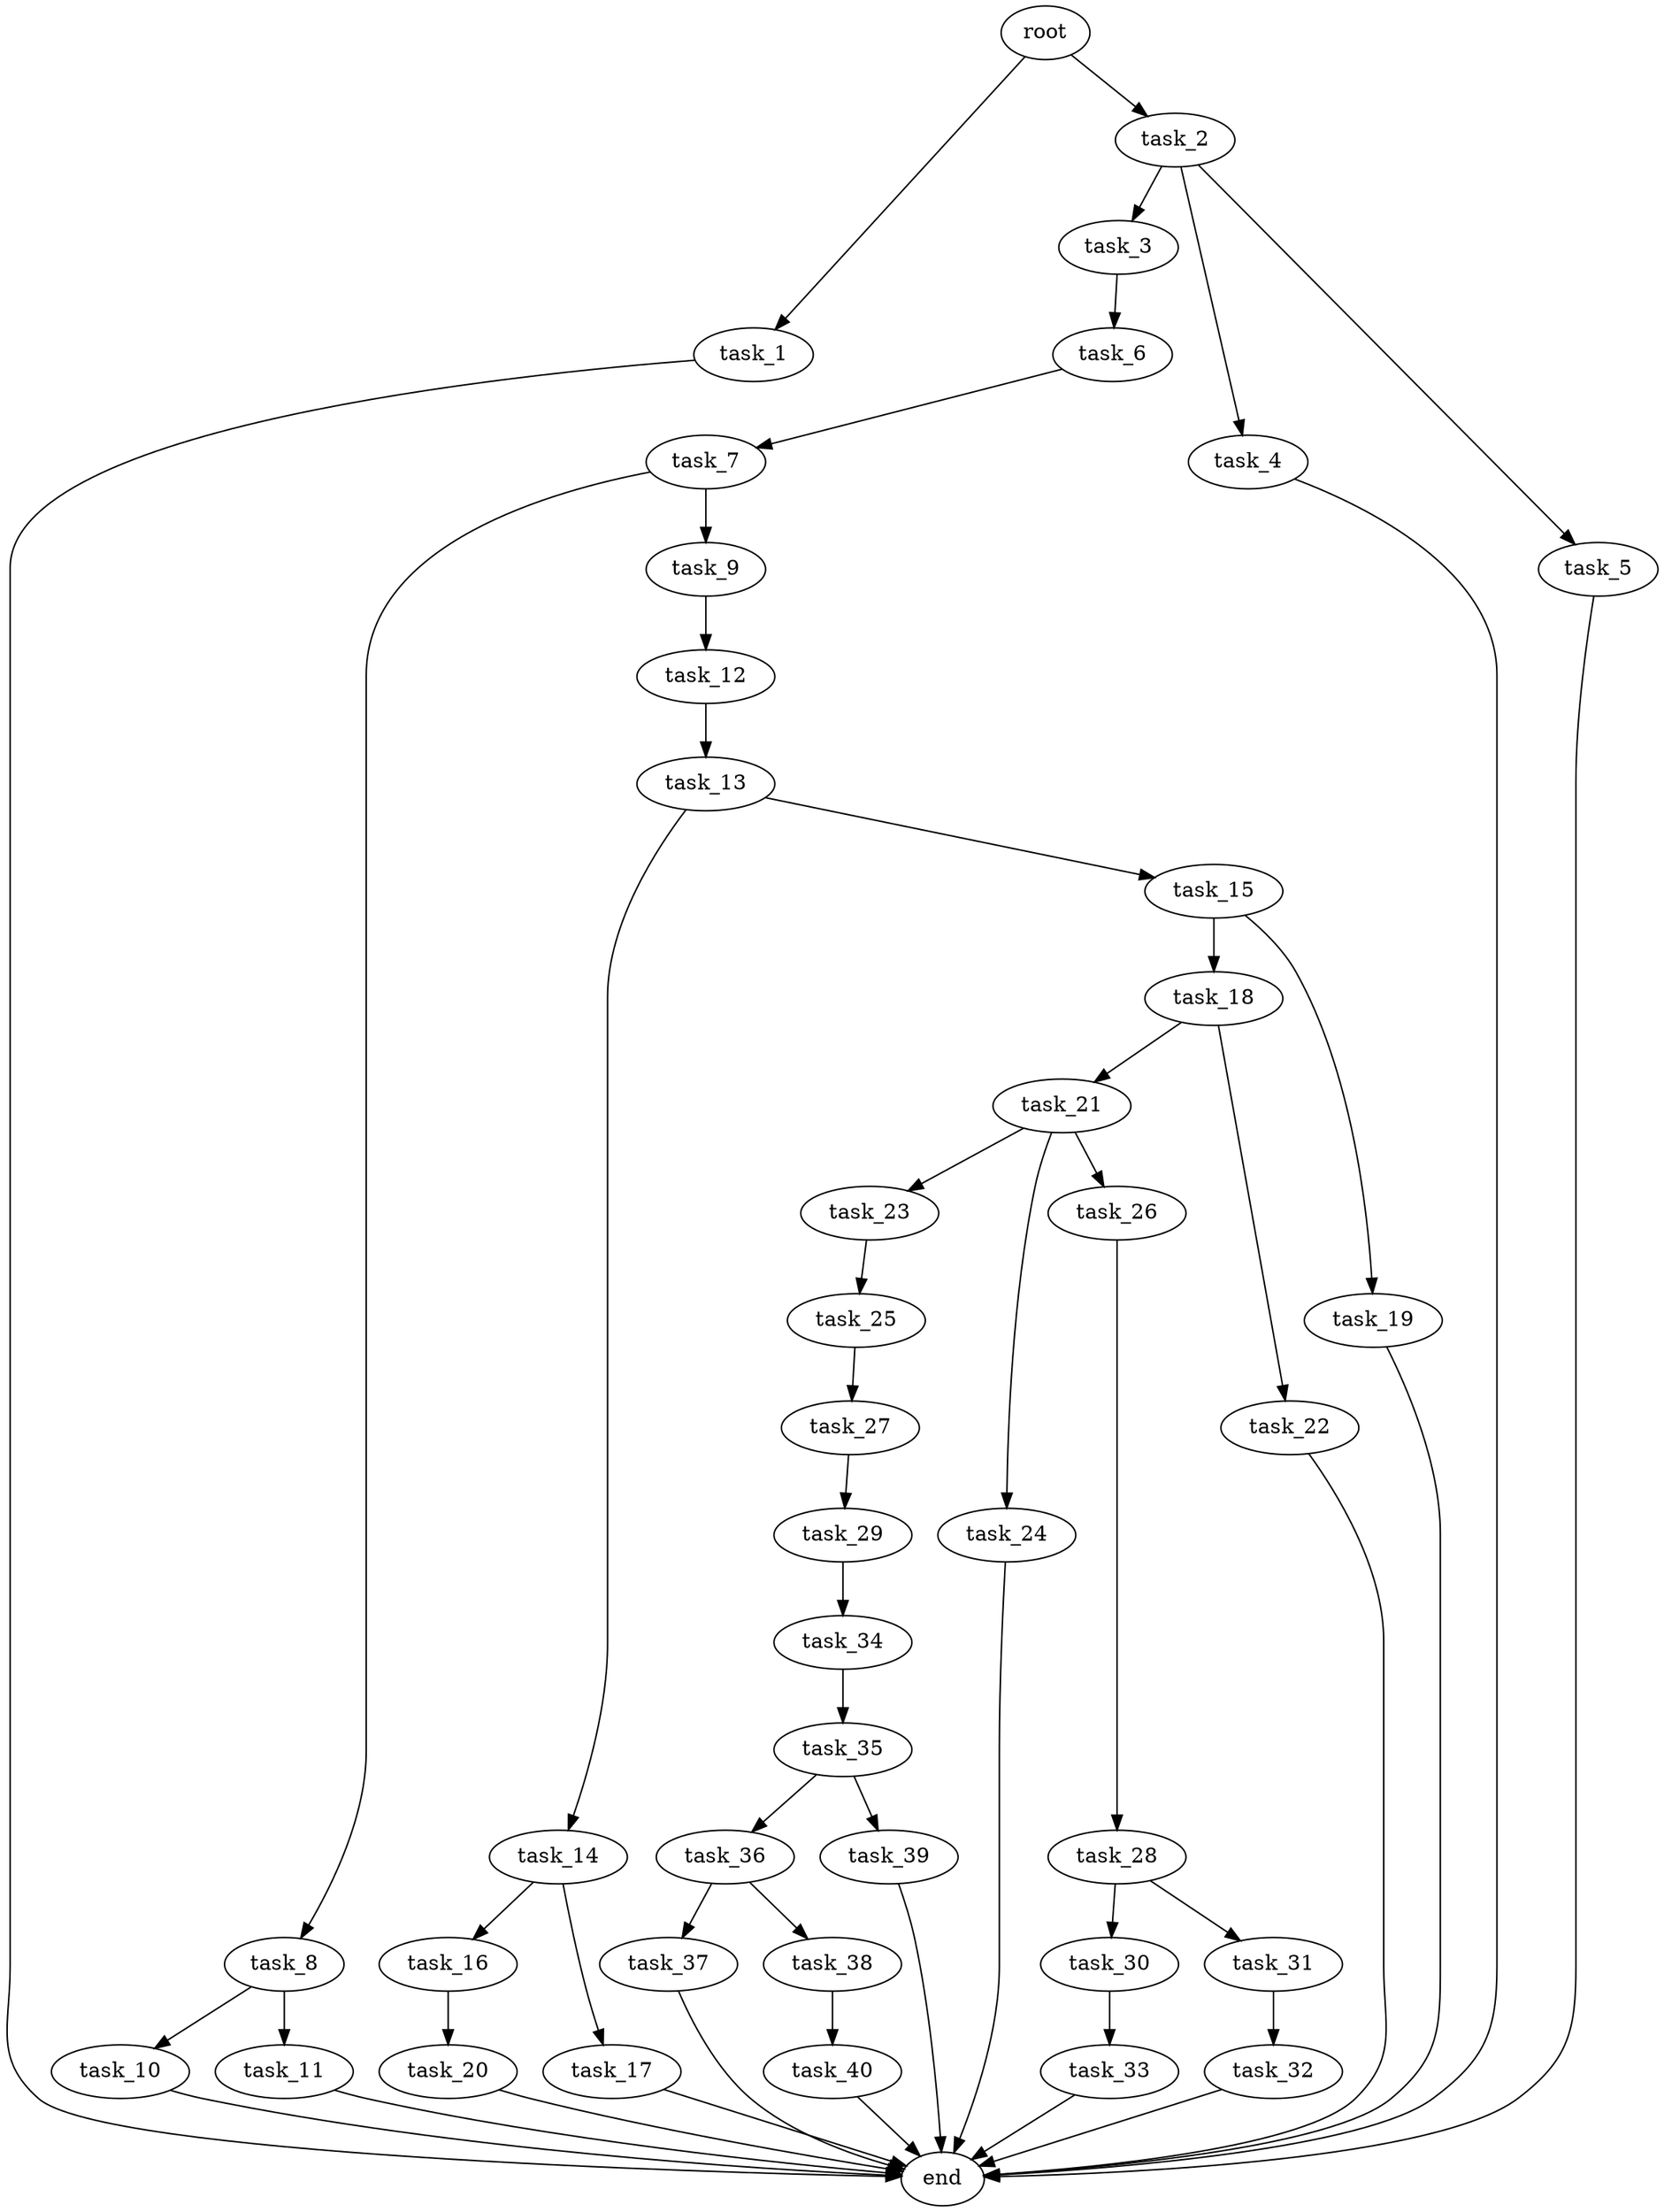 digraph G {
  root [size="0.000000e+00"];
  task_1 [size="2.251058e+09"];
  task_2 [size="2.878806e+07"];
  task_3 [size="4.908274e+09"];
  task_4 [size="3.770393e+09"];
  task_5 [size="8.480814e+09"];
  task_6 [size="1.572598e+09"];
  task_7 [size="3.281589e+09"];
  task_8 [size="2.180444e+09"];
  task_9 [size="6.329198e+09"];
  task_10 [size="8.284594e+09"];
  task_11 [size="7.297125e+08"];
  task_12 [size="2.125953e+09"];
  task_13 [size="3.795450e+09"];
  task_14 [size="2.551784e+09"];
  task_15 [size="8.988541e+09"];
  task_16 [size="1.837265e+09"];
  task_17 [size="1.058573e+09"];
  task_18 [size="5.372852e+09"];
  task_19 [size="1.838519e+09"];
  task_20 [size="6.124219e+08"];
  task_21 [size="1.868515e+09"];
  task_22 [size="9.470303e+09"];
  task_23 [size="7.024862e+09"];
  task_24 [size="1.495367e+09"];
  task_25 [size="7.892979e+09"];
  task_26 [size="3.077845e+09"];
  task_27 [size="8.560259e+09"];
  task_28 [size="6.983703e+08"];
  task_29 [size="7.372550e+09"];
  task_30 [size="3.204510e+08"];
  task_31 [size="3.992984e+08"];
  task_32 [size="8.950407e+09"];
  task_33 [size="4.218127e+09"];
  task_34 [size="6.767992e+09"];
  task_35 [size="3.562339e+09"];
  task_36 [size="5.718037e+07"];
  task_37 [size="7.643290e+09"];
  task_38 [size="5.410598e+09"];
  task_39 [size="9.135331e+09"];
  task_40 [size="5.104857e+09"];
  end [size="0.000000e+00"];

  root -> task_1 [size="1.000000e-12"];
  root -> task_2 [size="1.000000e-12"];
  task_1 -> end [size="1.000000e-12"];
  task_2 -> task_3 [size="4.908274e+08"];
  task_2 -> task_4 [size="3.770393e+08"];
  task_2 -> task_5 [size="8.480814e+08"];
  task_3 -> task_6 [size="1.572598e+08"];
  task_4 -> end [size="1.000000e-12"];
  task_5 -> end [size="1.000000e-12"];
  task_6 -> task_7 [size="3.281589e+08"];
  task_7 -> task_8 [size="2.180444e+08"];
  task_7 -> task_9 [size="6.329198e+08"];
  task_8 -> task_10 [size="8.284594e+08"];
  task_8 -> task_11 [size="7.297125e+07"];
  task_9 -> task_12 [size="2.125953e+08"];
  task_10 -> end [size="1.000000e-12"];
  task_11 -> end [size="1.000000e-12"];
  task_12 -> task_13 [size="3.795450e+08"];
  task_13 -> task_14 [size="2.551784e+08"];
  task_13 -> task_15 [size="8.988541e+08"];
  task_14 -> task_16 [size="1.837265e+08"];
  task_14 -> task_17 [size="1.058573e+08"];
  task_15 -> task_18 [size="5.372852e+08"];
  task_15 -> task_19 [size="1.838519e+08"];
  task_16 -> task_20 [size="6.124219e+07"];
  task_17 -> end [size="1.000000e-12"];
  task_18 -> task_21 [size="1.868515e+08"];
  task_18 -> task_22 [size="9.470303e+08"];
  task_19 -> end [size="1.000000e-12"];
  task_20 -> end [size="1.000000e-12"];
  task_21 -> task_23 [size="7.024862e+08"];
  task_21 -> task_24 [size="1.495367e+08"];
  task_21 -> task_26 [size="3.077845e+08"];
  task_22 -> end [size="1.000000e-12"];
  task_23 -> task_25 [size="7.892979e+08"];
  task_24 -> end [size="1.000000e-12"];
  task_25 -> task_27 [size="8.560259e+08"];
  task_26 -> task_28 [size="6.983703e+07"];
  task_27 -> task_29 [size="7.372550e+08"];
  task_28 -> task_30 [size="3.204510e+07"];
  task_28 -> task_31 [size="3.992984e+07"];
  task_29 -> task_34 [size="6.767992e+08"];
  task_30 -> task_33 [size="4.218127e+08"];
  task_31 -> task_32 [size="8.950407e+08"];
  task_32 -> end [size="1.000000e-12"];
  task_33 -> end [size="1.000000e-12"];
  task_34 -> task_35 [size="3.562339e+08"];
  task_35 -> task_36 [size="5.718037e+06"];
  task_35 -> task_39 [size="9.135331e+08"];
  task_36 -> task_37 [size="7.643290e+08"];
  task_36 -> task_38 [size="5.410598e+08"];
  task_37 -> end [size="1.000000e-12"];
  task_38 -> task_40 [size="5.104857e+08"];
  task_39 -> end [size="1.000000e-12"];
  task_40 -> end [size="1.000000e-12"];
}
